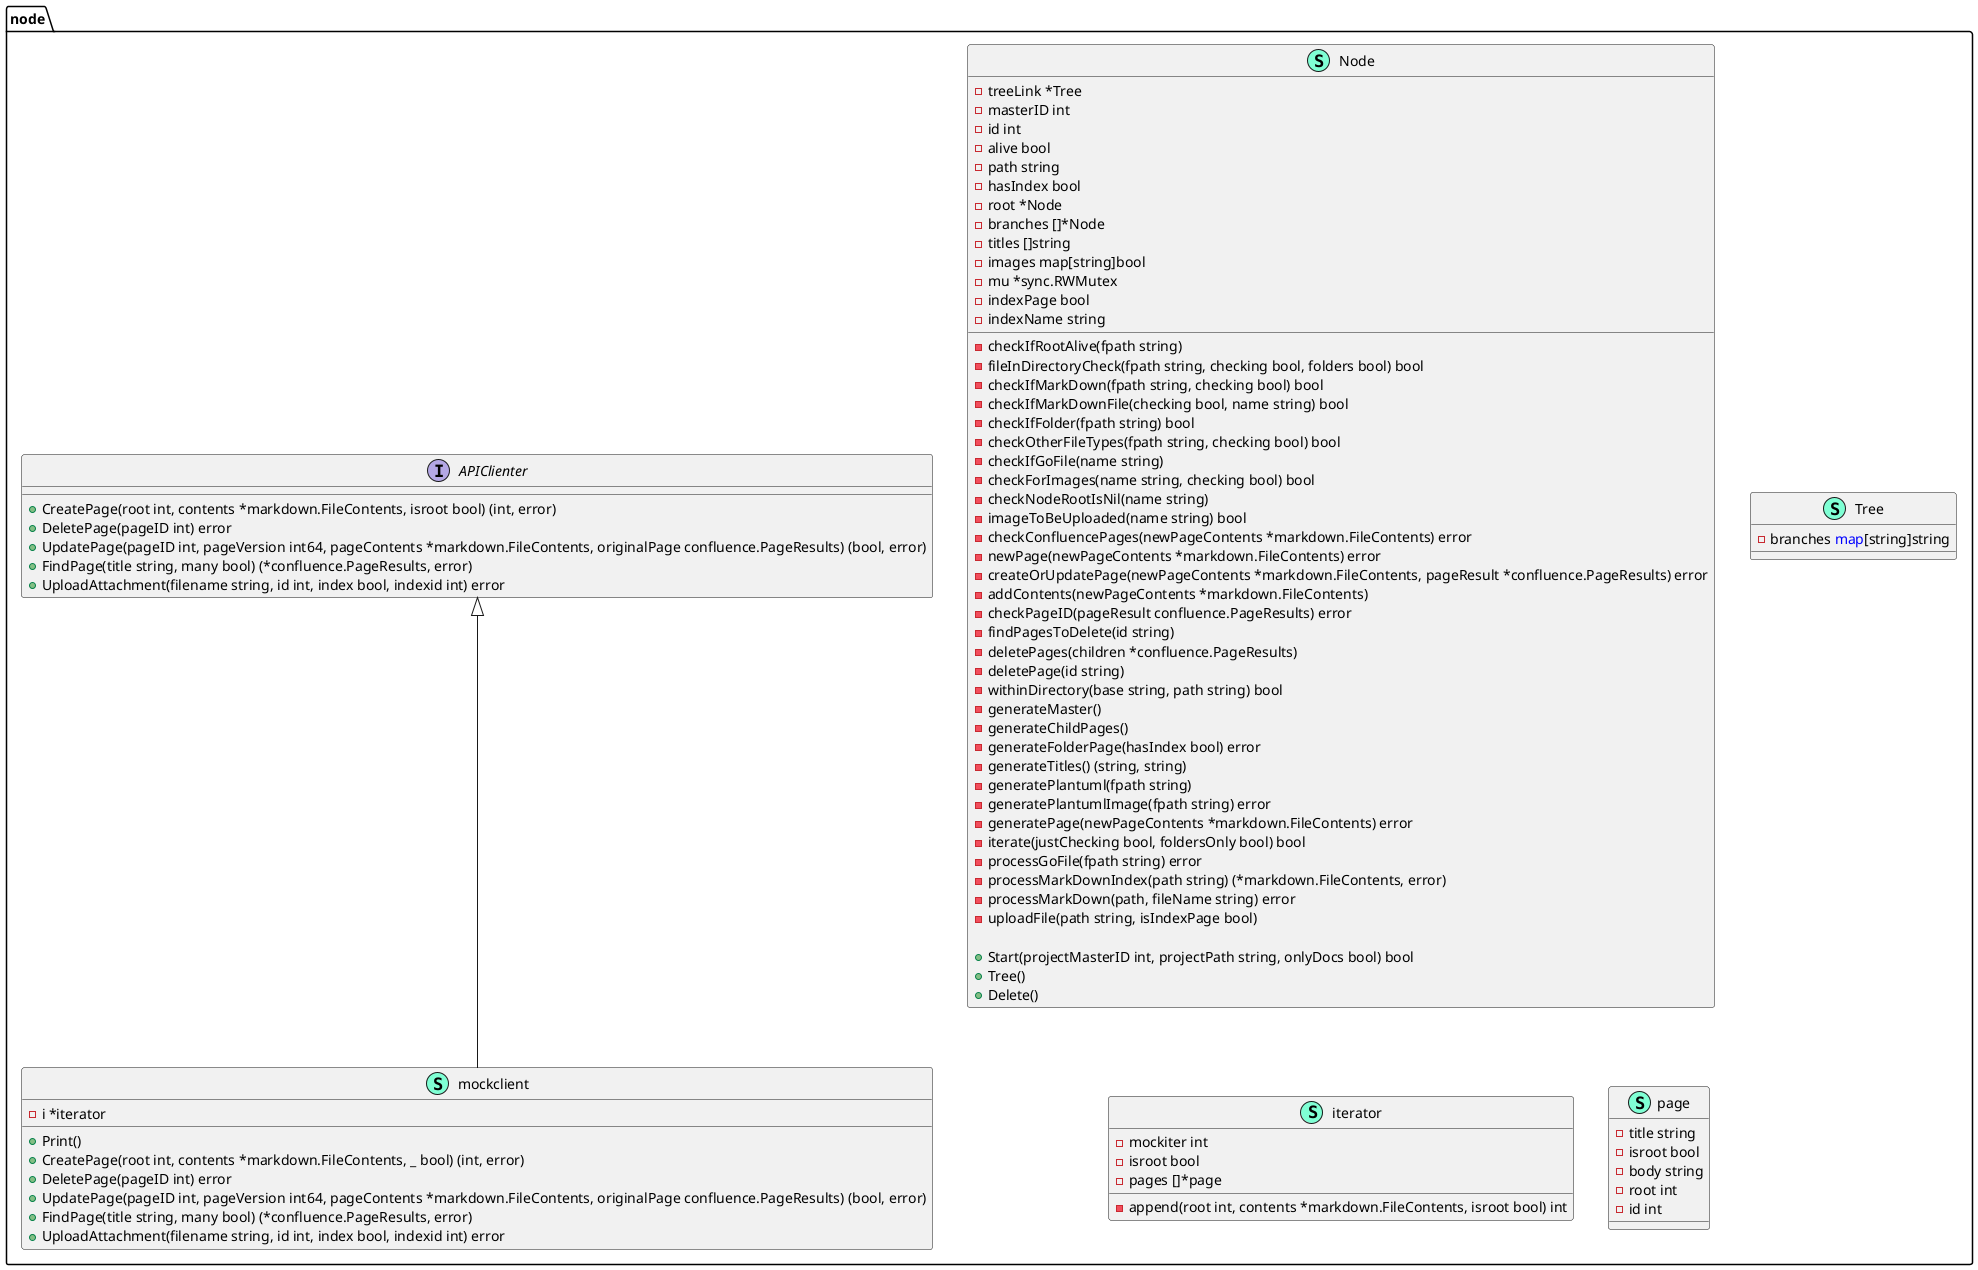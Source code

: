 @startuml
namespace node {
    interface APIClienter  {
        + CreatePage(root int, contents *markdown.FileContents, isroot bool) (int, error)
        + DeletePage(pageID int) error
        + UpdatePage(pageID int, pageVersion int64, pageContents *markdown.FileContents, originalPage confluence.PageResults) (bool, error)
        + FindPage(title string, many bool) (*confluence.PageResults, error)
        + UploadAttachment(filename string, id int, index bool, indexid int) error

    }
    class Node << (S,Aquamarine) >> {
        - treeLink *Tree
        - masterID int
        - id int
        - alive bool
        - path string
        - hasIndex bool
        - root *Node
        - branches []*Node
        - titles []string
        - images map[string]bool
        - mu *sync.RWMutex
        - indexPage bool
        - indexName string

        - checkIfRootAlive(fpath string) 
        - fileInDirectoryCheck(fpath string, checking bool, folders bool) bool
        - checkIfMarkDown(fpath string, checking bool) bool
        - checkIfMarkDownFile(checking bool, name string) bool
        - checkIfFolder(fpath string) bool
        - checkOtherFileTypes(fpath string, checking bool) bool 
        - checkIfGoFile(name string) 
        - checkForImages(name string, checking bool) bool 
        - checkNodeRootIsNil(name string) 
        - imageToBeUploaded(name string) bool
        - checkConfluencePages(newPageContents *markdown.FileContents) error
        - newPage(newPageContents *markdown.FileContents) error
        - createOrUpdatePage(newPageContents *markdown.FileContents, pageResult *confluence.PageResults) error
        - addContents(newPageContents *markdown.FileContents) 
        - checkPageID(pageResult confluence.PageResults) error
        - findPagesToDelete(id string) 
        - deletePages(children *confluence.PageResults) 
        - deletePage(id string) 
        - withinDirectory(base string, path string) bool
        - generateMaster() 
        - generateChildPages() 
        - generateFolderPage(hasIndex bool) error
        - generateTitles() (string, string)
        - generatePlantuml(fpath string) 
        - generatePlantumlImage(fpath string) error
        - generatePage(newPageContents *markdown.FileContents) error
        - iterate(justChecking bool, foldersOnly bool) bool
        - processGoFile(fpath string) error
        - processMarkDownIndex(path string) (*markdown.FileContents, error)
        - processMarkDown(path, fileName string) error
        - uploadFile(path string, isIndexPage bool) 

        + Start(projectMasterID int, projectPath string, onlyDocs bool) bool
        + Tree() 
        + Delete() 

    }
    class Tree << (S,Aquamarine) >> {
        - branches <font color=blue>map</font>[string]string

    }
    class iterator << (S,Aquamarine) >> {
        - mockiter int
        - isroot bool
        - pages []*page

        - append(root int, contents *markdown.FileContents, isroot bool) int

    }
    class mockclient << (S,Aquamarine) >> {
        - i *iterator

        + Print() 
        + CreatePage(root int, contents *markdown.FileContents, _ bool) (int, error)
        + DeletePage(pageID int) error
        + UpdatePage(pageID int, pageVersion int64, pageContents *markdown.FileContents, originalPage confluence.PageResults) (bool, error)
        + FindPage(title string, many bool) (*confluence.PageResults, error)
        + UploadAttachment(filename string, id int, index bool, indexid int) error

    }
    class page << (S,Aquamarine) >> {
        - title string
        - isroot bool
        - body string
        - root int
        - id int

    }
}

"node.APIClienter" <|-- "node.mockclient"

@enduml
